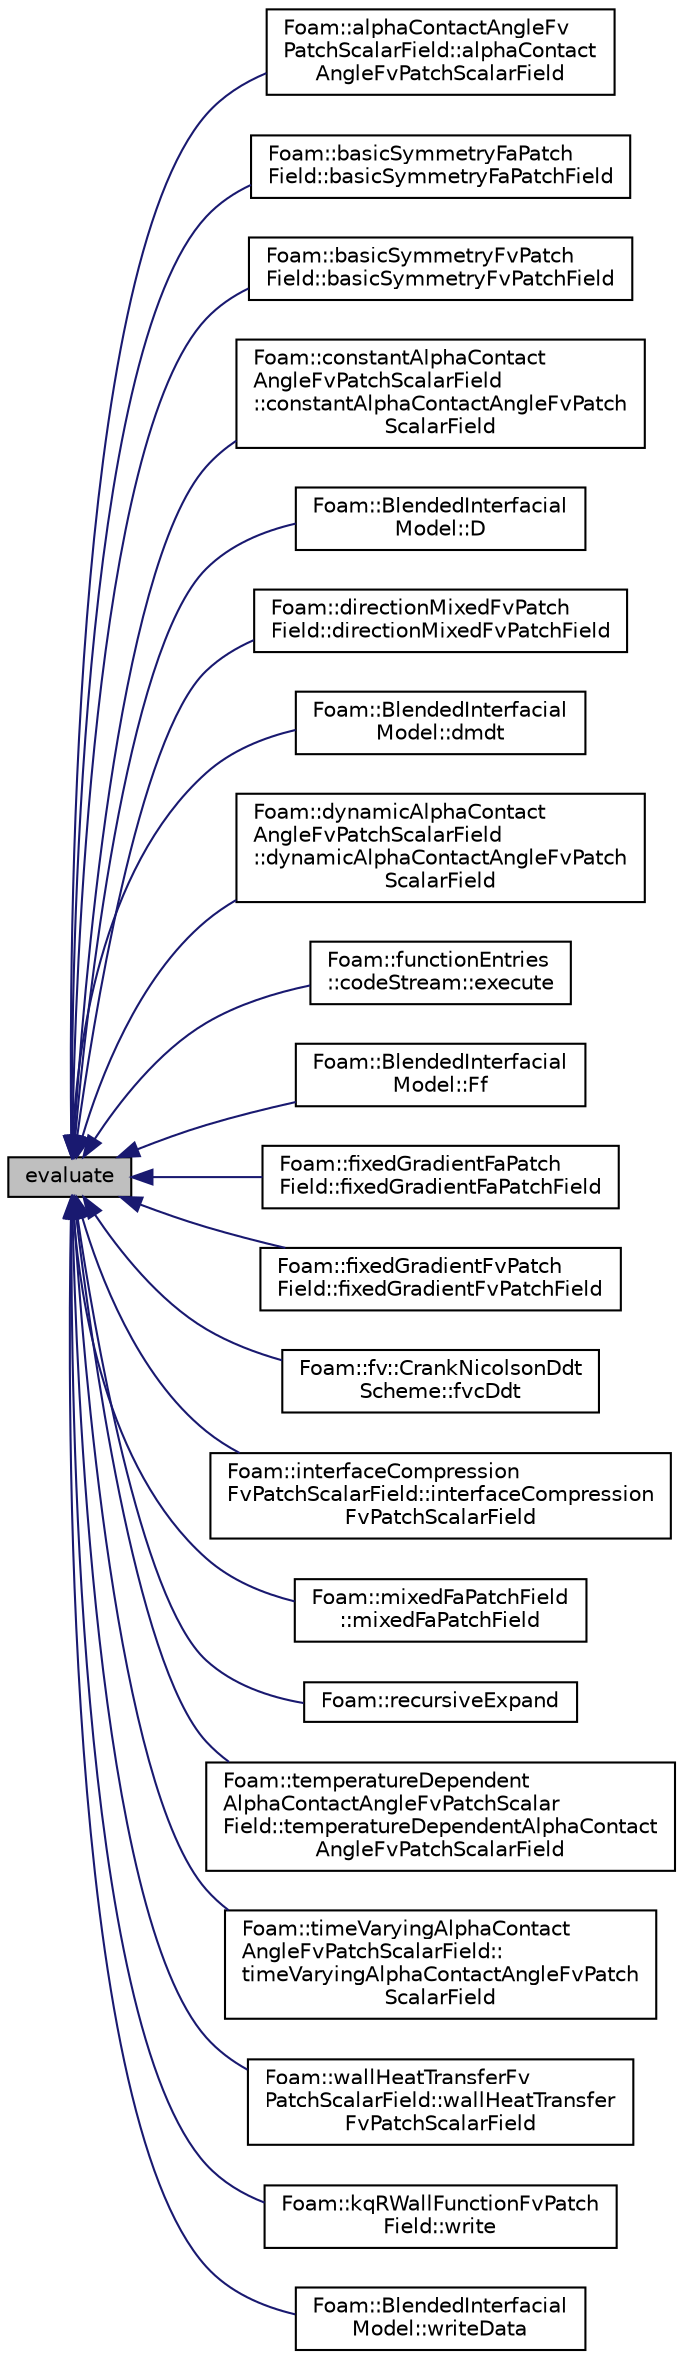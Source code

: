 digraph "evaluate"
{
  bgcolor="transparent";
  edge [fontname="Helvetica",fontsize="10",labelfontname="Helvetica",labelfontsize="10"];
  node [fontname="Helvetica",fontsize="10",shape=record];
  rankdir="LR";
  Node1 [label="evaluate",height=0.2,width=0.4,color="black", fillcolor="grey75", style="filled" fontcolor="black"];
  Node1 -> Node2 [dir="back",color="midnightblue",fontsize="10",style="solid",fontname="Helvetica"];
  Node2 [label="Foam::alphaContactAngleFv\lPatchScalarField::alphaContact\lAngleFvPatchScalarField",height=0.2,width=0.4,color="black",URL="$classFoam_1_1alphaContactAngleFvPatchScalarField.html#a06a5e7f1f5a75cf37fc3f921498293e8",tooltip="Construct as copy setting internal field reference. "];
  Node1 -> Node3 [dir="back",color="midnightblue",fontsize="10",style="solid",fontname="Helvetica"];
  Node3 [label="Foam::basicSymmetryFaPatch\lField::basicSymmetryFaPatchField",height=0.2,width=0.4,color="black",URL="$classFoam_1_1basicSymmetryFaPatchField.html#a4fd084031016785c4017450e63a03f57",tooltip="Construct as copy. "];
  Node1 -> Node4 [dir="back",color="midnightblue",fontsize="10",style="solid",fontname="Helvetica"];
  Node4 [label="Foam::basicSymmetryFvPatch\lField::basicSymmetryFvPatchField",height=0.2,width=0.4,color="black",URL="$classFoam_1_1basicSymmetryFvPatchField.html#aa67eec410447a68353557bf327ce8add",tooltip="Construct as copy. "];
  Node1 -> Node5 [dir="back",color="midnightblue",fontsize="10",style="solid",fontname="Helvetica"];
  Node5 [label="Foam::constantAlphaContact\lAngleFvPatchScalarField\l::constantAlphaContactAngleFvPatch\lScalarField",height=0.2,width=0.4,color="black",URL="$classFoam_1_1constantAlphaContactAngleFvPatchScalarField.html#a8603c71a8107473e3dfb9f9690e2e09f",tooltip="Construct by mapping given. "];
  Node1 -> Node6 [dir="back",color="midnightblue",fontsize="10",style="solid",fontname="Helvetica"];
  Node6 [label="Foam::BlendedInterfacial\lModel::D",height=0.2,width=0.4,color="black",URL="$classFoam_1_1BlendedInterfacialModel.html#ac5add6f78271de24ab682775b65fe456",tooltip="Return the blended diffusivity. "];
  Node1 -> Node7 [dir="back",color="midnightblue",fontsize="10",style="solid",fontname="Helvetica"];
  Node7 [label="Foam::directionMixedFvPatch\lField::directionMixedFvPatchField",height=0.2,width=0.4,color="black",URL="$classFoam_1_1directionMixedFvPatchField.html#aa3feb2f9eadd207ca987b6c99bee06ee",tooltip="Construct as copy setting internal field reference. "];
  Node1 -> Node8 [dir="back",color="midnightblue",fontsize="10",style="solid",fontname="Helvetica"];
  Node8 [label="Foam::BlendedInterfacial\lModel::dmdt",height=0.2,width=0.4,color="black",URL="$classFoam_1_1BlendedInterfacialModel.html#a7dd728db4073be6e8c4f502e6f7f2138",tooltip="Return the blended mass transfer rate. "];
  Node1 -> Node9 [dir="back",color="midnightblue",fontsize="10",style="solid",fontname="Helvetica"];
  Node9 [label="Foam::dynamicAlphaContact\lAngleFvPatchScalarField\l::dynamicAlphaContactAngleFvPatch\lScalarField",height=0.2,width=0.4,color="black",URL="$classFoam_1_1dynamicAlphaContactAngleFvPatchScalarField.html#a13aabcf3b4bb51705ef53c35c9f28c10",tooltip="Construct as copy. "];
  Node1 -> Node10 [dir="back",color="midnightblue",fontsize="10",style="solid",fontname="Helvetica"];
  Node10 [label="Foam::functionEntries\l::codeStream::execute",height=0.2,width=0.4,color="black",URL="$classFoam_1_1functionEntries_1_1codeStream.html#a3f75550ce2e0fe35c2122e4511e45442",tooltip="Execute in a primitiveEntry context. "];
  Node1 -> Node11 [dir="back",color="midnightblue",fontsize="10",style="solid",fontname="Helvetica"];
  Node11 [label="Foam::BlendedInterfacial\lModel::Ff",height=0.2,width=0.4,color="black",URL="$classFoam_1_1BlendedInterfacialModel.html#a2e104863fb3f72ec6125a11ab148b019",tooltip="Return the face blended force. "];
  Node1 -> Node12 [dir="back",color="midnightblue",fontsize="10",style="solid",fontname="Helvetica"];
  Node12 [label="Foam::fixedGradientFaPatch\lField::fixedGradientFaPatchField",height=0.2,width=0.4,color="black",URL="$classFoam_1_1fixedGradientFaPatchField.html#a35202c03e6842f08bfd1e522f46c0599",tooltip="Construct as copy. "];
  Node1 -> Node13 [dir="back",color="midnightblue",fontsize="10",style="solid",fontname="Helvetica"];
  Node13 [label="Foam::fixedGradientFvPatch\lField::fixedGradientFvPatchField",height=0.2,width=0.4,color="black",URL="$classFoam_1_1fixedGradientFvPatchField.html#a01cba32f3fd077cc07221d67fefefed7",tooltip="Construct by mapping the given fixedGradientFvPatchField. "];
  Node1 -> Node14 [dir="back",color="midnightblue",fontsize="10",style="solid",fontname="Helvetica"];
  Node14 [label="Foam::fv::CrankNicolsonDdt\lScheme::fvcDdt",height=0.2,width=0.4,color="black",URL="$classFoam_1_1fv_1_1CrankNicolsonDdtScheme.html#a2b9a1541ce06c457e16e2cb676f67e46"];
  Node1 -> Node15 [dir="back",color="midnightblue",fontsize="10",style="solid",fontname="Helvetica"];
  Node15 [label="Foam::interfaceCompression\lFvPatchScalarField::interfaceCompression\lFvPatchScalarField",height=0.2,width=0.4,color="black",URL="$classFoam_1_1interfaceCompressionFvPatchScalarField.html#a7934868ac076304e9aa8983831be9f52",tooltip="Construct by mapping given. "];
  Node1 -> Node16 [dir="back",color="midnightblue",fontsize="10",style="solid",fontname="Helvetica"];
  Node16 [label="Foam::mixedFaPatchField\l::mixedFaPatchField",height=0.2,width=0.4,color="black",URL="$classFoam_1_1mixedFaPatchField.html#a933d9e11332aee96ce2c16be8f726fe9",tooltip="Construct as copy. "];
  Node1 -> Node17 [dir="back",color="midnightblue",fontsize="10",style="solid",fontname="Helvetica"];
  Node17 [label="Foam::recursiveExpand",height=0.2,width=0.4,color="black",URL="$namespaceFoam.html#a9e937015c674b2a3201095dae6fc1bdf"];
  Node1 -> Node18 [dir="back",color="midnightblue",fontsize="10",style="solid",fontname="Helvetica"];
  Node18 [label="Foam::temperatureDependent\lAlphaContactAngleFvPatchScalar\lField::temperatureDependentAlphaContact\lAngleFvPatchScalarField",height=0.2,width=0.4,color="black",URL="$classFoam_1_1temperatureDependentAlphaContactAngleFvPatchScalarField.html#ab9b6c8d6132a38ace737796e7c29cd8b",tooltip="Construct by mapping given. "];
  Node1 -> Node19 [dir="back",color="midnightblue",fontsize="10",style="solid",fontname="Helvetica"];
  Node19 [label="Foam::timeVaryingAlphaContact\lAngleFvPatchScalarField::\ltimeVaryingAlphaContactAngleFvPatch\lScalarField",height=0.2,width=0.4,color="black",URL="$classFoam_1_1timeVaryingAlphaContactAngleFvPatchScalarField.html#ab6972f49df5ccd23d03e6e8a26a895ae",tooltip="Construct as copy setting internal field reference. "];
  Node1 -> Node20 [dir="back",color="midnightblue",fontsize="10",style="solid",fontname="Helvetica"];
  Node20 [label="Foam::wallHeatTransferFv\lPatchScalarField::wallHeatTransfer\lFvPatchScalarField",height=0.2,width=0.4,color="black",URL="$classFoam_1_1wallHeatTransferFvPatchScalarField.html#a341fa2071699198f3a06655b10d697ff",tooltip="Construct as copy. "];
  Node1 -> Node21 [dir="back",color="midnightblue",fontsize="10",style="solid",fontname="Helvetica"];
  Node21 [label="Foam::kqRWallFunctionFvPatch\lField::write",height=0.2,width=0.4,color="black",URL="$classFoam_1_1kqRWallFunctionFvPatchField.html#a0941061ad5a26be83b4107d05750ace6",tooltip="Write. "];
  Node1 -> Node22 [dir="back",color="midnightblue",fontsize="10",style="solid",fontname="Helvetica"];
  Node22 [label="Foam::BlendedInterfacial\lModel::writeData",height=0.2,width=0.4,color="black",URL="$classFoam_1_1BlendedInterfacialModel.html#a8636852e37dd7a5d68b3c25ee656f778",tooltip="Dummy write for regIOobject. "];
}
